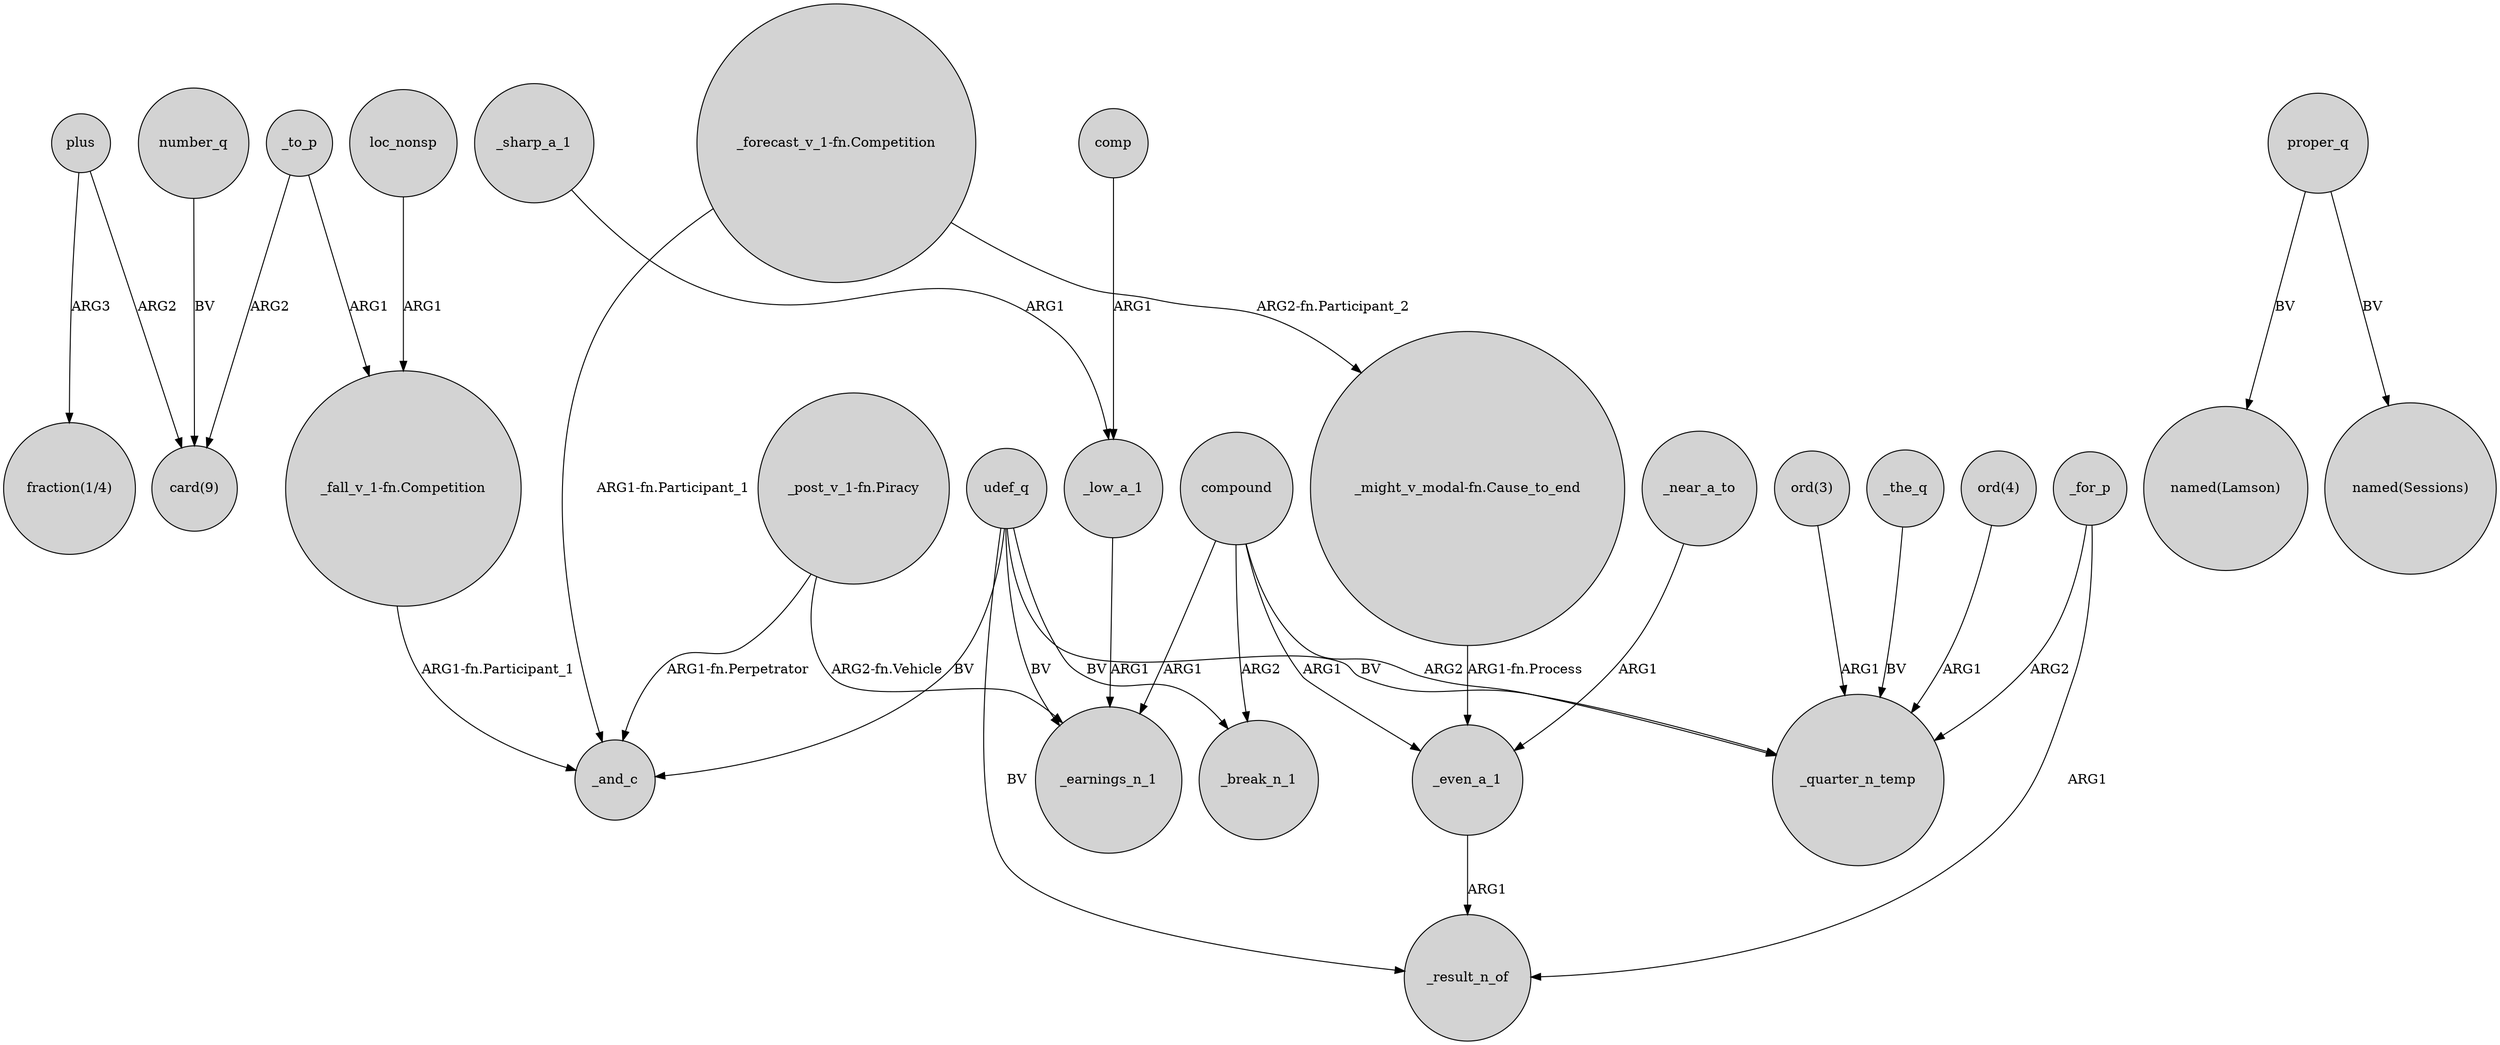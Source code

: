 digraph {
	node [shape=circle style=filled]
	comp -> _low_a_1 [label=ARG1]
	plus -> "card(9)" [label=ARG2]
	_to_p -> "_fall_v_1-fn.Competition" [label=ARG1]
	"ord(3)" -> _quarter_n_temp [label=ARG1]
	_low_a_1 -> _earnings_n_1 [label=ARG1]
	"_post_v_1-fn.Piracy" -> _and_c [label="ARG1-fn.Perpetrator"]
	loc_nonsp -> "_fall_v_1-fn.Competition" [label=ARG1]
	_the_q -> _quarter_n_temp [label=BV]
	proper_q -> "named(Lamson)" [label=BV]
	udef_q -> _and_c [label=BV]
	number_q -> "card(9)" [label=BV]
	_sharp_a_1 -> _low_a_1 [label=ARG1]
	compound -> _quarter_n_temp [label=ARG2]
	"_might_v_modal-fn.Cause_to_end" -> _even_a_1 [label="ARG1-fn.Process"]
	udef_q -> _earnings_n_1 [label=BV]
	_for_p -> _quarter_n_temp [label=ARG2]
	_to_p -> "card(9)" [label=ARG2]
	udef_q -> _break_n_1 [label=BV]
	_for_p -> _result_n_of [label=ARG1]
	"_post_v_1-fn.Piracy" -> _earnings_n_1 [label="ARG2-fn.Vehicle"]
	proper_q -> "named(Sessions)" [label=BV]
	"_forecast_v_1-fn.Competition" -> _and_c [label="ARG1-fn.Participant_1"]
	"_fall_v_1-fn.Competition" -> _and_c [label="ARG1-fn.Participant_1"]
	"ord(4)" -> _quarter_n_temp [label=ARG1]
	udef_q -> _quarter_n_temp [label=BV]
	_even_a_1 -> _result_n_of [label=ARG1]
	plus -> "fraction(1/4)" [label=ARG3]
	compound -> _earnings_n_1 [label=ARG1]
	compound -> _break_n_1 [label=ARG2]
	udef_q -> _result_n_of [label=BV]
	_near_a_to -> _even_a_1 [label=ARG1]
	compound -> _even_a_1 [label=ARG1]
	"_forecast_v_1-fn.Competition" -> "_might_v_modal-fn.Cause_to_end" [label="ARG2-fn.Participant_2"]
}
